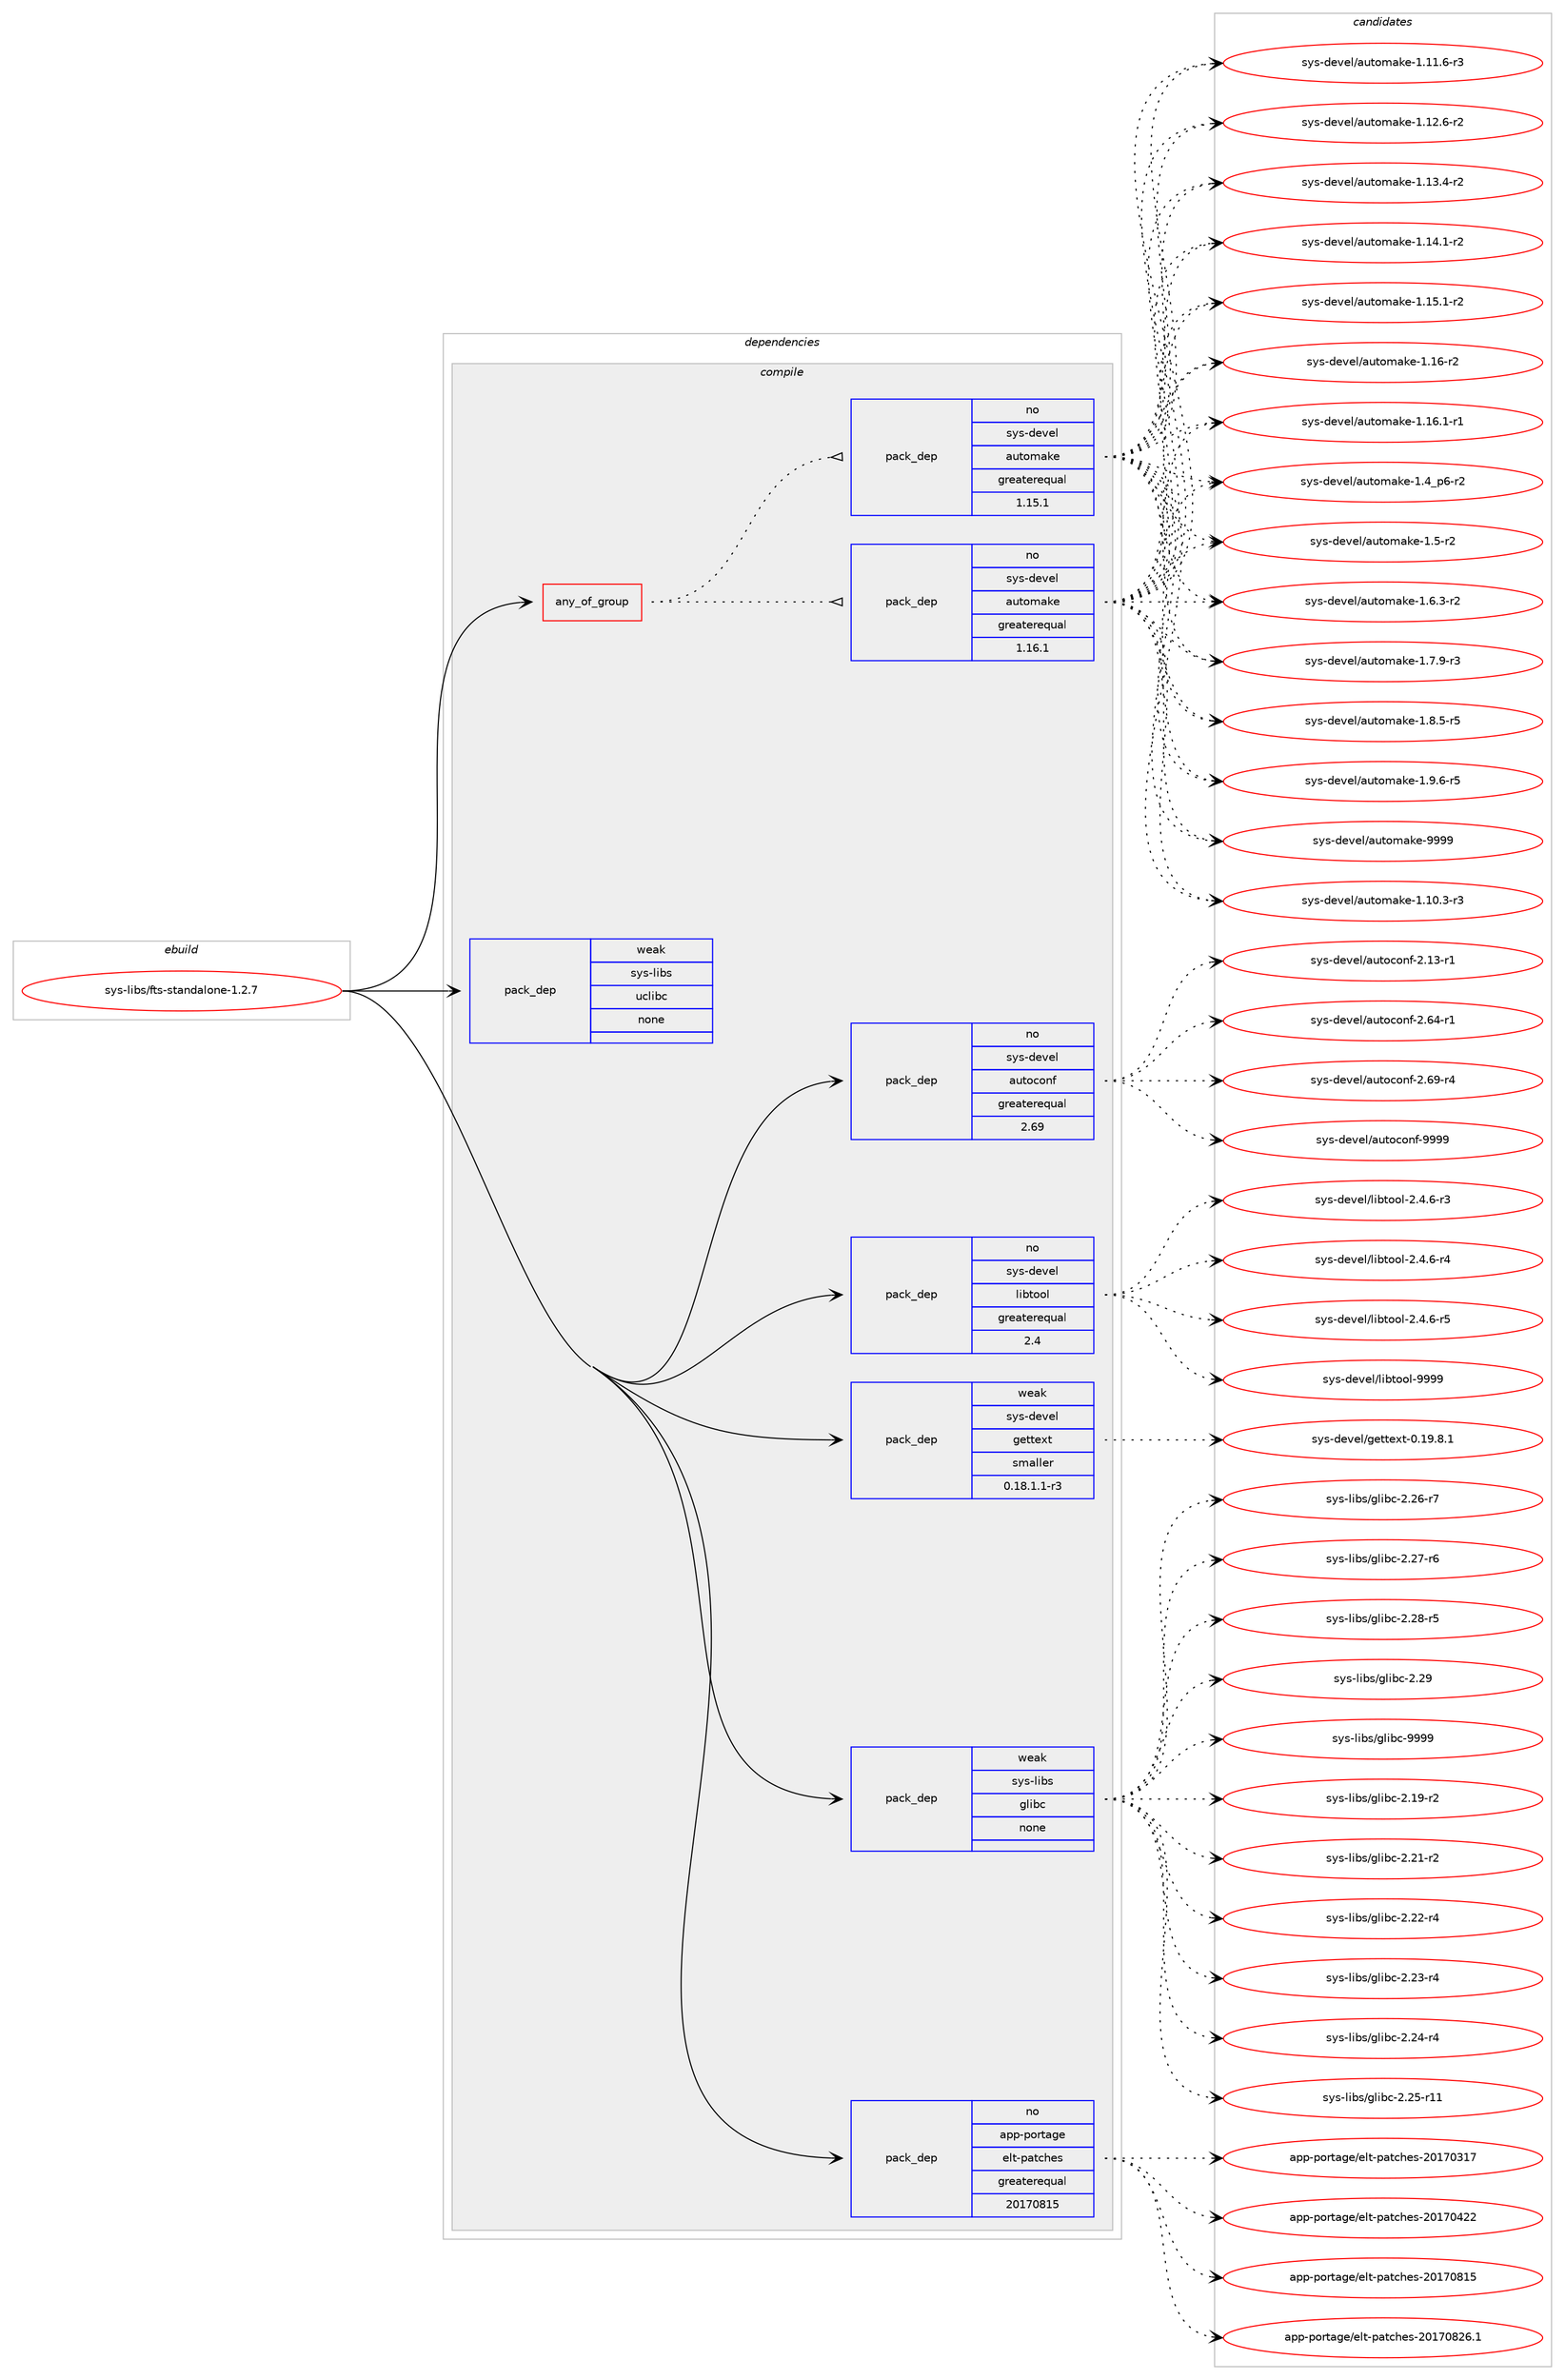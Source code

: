 digraph prolog {

# *************
# Graph options
# *************

newrank=true;
concentrate=true;
compound=true;
graph [rankdir=LR,fontname=Helvetica,fontsize=10,ranksep=1.5];#, ranksep=2.5, nodesep=0.2];
edge  [arrowhead=vee];
node  [fontname=Helvetica,fontsize=10];

# **********
# The ebuild
# **********

subgraph cluster_leftcol {
color=gray;
rank=same;
label=<<i>ebuild</i>>;
id [label="sys-libs/fts-standalone-1.2.7", color=red, width=4, href="../sys-libs/fts-standalone-1.2.7.svg"];
}

# ****************
# The dependencies
# ****************

subgraph cluster_midcol {
color=gray;
label=<<i>dependencies</i>>;
subgraph cluster_compile {
fillcolor="#eeeeee";
style=filled;
label=<<i>compile</i>>;
subgraph any27666 {
dependency1737011 [label=<<TABLE BORDER="0" CELLBORDER="1" CELLSPACING="0" CELLPADDING="4"><TR><TD CELLPADDING="10">any_of_group</TD></TR></TABLE>>, shape=none, color=red];subgraph pack1246807 {
dependency1737012 [label=<<TABLE BORDER="0" CELLBORDER="1" CELLSPACING="0" CELLPADDING="4" WIDTH="220"><TR><TD ROWSPAN="6" CELLPADDING="30">pack_dep</TD></TR><TR><TD WIDTH="110">no</TD></TR><TR><TD>sys-devel</TD></TR><TR><TD>automake</TD></TR><TR><TD>greaterequal</TD></TR><TR><TD>1.16.1</TD></TR></TABLE>>, shape=none, color=blue];
}
dependency1737011:e -> dependency1737012:w [weight=20,style="dotted",arrowhead="oinv"];
subgraph pack1246808 {
dependency1737013 [label=<<TABLE BORDER="0" CELLBORDER="1" CELLSPACING="0" CELLPADDING="4" WIDTH="220"><TR><TD ROWSPAN="6" CELLPADDING="30">pack_dep</TD></TR><TR><TD WIDTH="110">no</TD></TR><TR><TD>sys-devel</TD></TR><TR><TD>automake</TD></TR><TR><TD>greaterequal</TD></TR><TR><TD>1.15.1</TD></TR></TABLE>>, shape=none, color=blue];
}
dependency1737011:e -> dependency1737013:w [weight=20,style="dotted",arrowhead="oinv"];
}
id:e -> dependency1737011:w [weight=20,style="solid",arrowhead="vee"];
subgraph pack1246809 {
dependency1737014 [label=<<TABLE BORDER="0" CELLBORDER="1" CELLSPACING="0" CELLPADDING="4" WIDTH="220"><TR><TD ROWSPAN="6" CELLPADDING="30">pack_dep</TD></TR><TR><TD WIDTH="110">no</TD></TR><TR><TD>app-portage</TD></TR><TR><TD>elt-patches</TD></TR><TR><TD>greaterequal</TD></TR><TR><TD>20170815</TD></TR></TABLE>>, shape=none, color=blue];
}
id:e -> dependency1737014:w [weight=20,style="solid",arrowhead="vee"];
subgraph pack1246810 {
dependency1737015 [label=<<TABLE BORDER="0" CELLBORDER="1" CELLSPACING="0" CELLPADDING="4" WIDTH="220"><TR><TD ROWSPAN="6" CELLPADDING="30">pack_dep</TD></TR><TR><TD WIDTH="110">no</TD></TR><TR><TD>sys-devel</TD></TR><TR><TD>autoconf</TD></TR><TR><TD>greaterequal</TD></TR><TR><TD>2.69</TD></TR></TABLE>>, shape=none, color=blue];
}
id:e -> dependency1737015:w [weight=20,style="solid",arrowhead="vee"];
subgraph pack1246811 {
dependency1737016 [label=<<TABLE BORDER="0" CELLBORDER="1" CELLSPACING="0" CELLPADDING="4" WIDTH="220"><TR><TD ROWSPAN="6" CELLPADDING="30">pack_dep</TD></TR><TR><TD WIDTH="110">no</TD></TR><TR><TD>sys-devel</TD></TR><TR><TD>libtool</TD></TR><TR><TD>greaterequal</TD></TR><TR><TD>2.4</TD></TR></TABLE>>, shape=none, color=blue];
}
id:e -> dependency1737016:w [weight=20,style="solid",arrowhead="vee"];
subgraph pack1246812 {
dependency1737017 [label=<<TABLE BORDER="0" CELLBORDER="1" CELLSPACING="0" CELLPADDING="4" WIDTH="220"><TR><TD ROWSPAN="6" CELLPADDING="30">pack_dep</TD></TR><TR><TD WIDTH="110">weak</TD></TR><TR><TD>sys-devel</TD></TR><TR><TD>gettext</TD></TR><TR><TD>smaller</TD></TR><TR><TD>0.18.1.1-r3</TD></TR></TABLE>>, shape=none, color=blue];
}
id:e -> dependency1737017:w [weight=20,style="solid",arrowhead="vee"];
subgraph pack1246813 {
dependency1737018 [label=<<TABLE BORDER="0" CELLBORDER="1" CELLSPACING="0" CELLPADDING="4" WIDTH="220"><TR><TD ROWSPAN="6" CELLPADDING="30">pack_dep</TD></TR><TR><TD WIDTH="110">weak</TD></TR><TR><TD>sys-libs</TD></TR><TR><TD>glibc</TD></TR><TR><TD>none</TD></TR><TR><TD></TD></TR></TABLE>>, shape=none, color=blue];
}
id:e -> dependency1737018:w [weight=20,style="solid",arrowhead="vee"];
subgraph pack1246814 {
dependency1737019 [label=<<TABLE BORDER="0" CELLBORDER="1" CELLSPACING="0" CELLPADDING="4" WIDTH="220"><TR><TD ROWSPAN="6" CELLPADDING="30">pack_dep</TD></TR><TR><TD WIDTH="110">weak</TD></TR><TR><TD>sys-libs</TD></TR><TR><TD>uclibc</TD></TR><TR><TD>none</TD></TR><TR><TD></TD></TR></TABLE>>, shape=none, color=blue];
}
id:e -> dependency1737019:w [weight=20,style="solid",arrowhead="vee"];
}
subgraph cluster_compileandrun {
fillcolor="#eeeeee";
style=filled;
label=<<i>compile and run</i>>;
}
subgraph cluster_run {
fillcolor="#eeeeee";
style=filled;
label=<<i>run</i>>;
}
}

# **************
# The candidates
# **************

subgraph cluster_choices {
rank=same;
color=gray;
label=<<i>candidates</i>>;

subgraph choice1246807 {
color=black;
nodesep=1;
choice11512111545100101118101108479711711611110997107101454946494846514511451 [label="sys-devel/automake-1.10.3-r3", color=red, width=4,href="../sys-devel/automake-1.10.3-r3.svg"];
choice11512111545100101118101108479711711611110997107101454946494946544511451 [label="sys-devel/automake-1.11.6-r3", color=red, width=4,href="../sys-devel/automake-1.11.6-r3.svg"];
choice11512111545100101118101108479711711611110997107101454946495046544511450 [label="sys-devel/automake-1.12.6-r2", color=red, width=4,href="../sys-devel/automake-1.12.6-r2.svg"];
choice11512111545100101118101108479711711611110997107101454946495146524511450 [label="sys-devel/automake-1.13.4-r2", color=red, width=4,href="../sys-devel/automake-1.13.4-r2.svg"];
choice11512111545100101118101108479711711611110997107101454946495246494511450 [label="sys-devel/automake-1.14.1-r2", color=red, width=4,href="../sys-devel/automake-1.14.1-r2.svg"];
choice11512111545100101118101108479711711611110997107101454946495346494511450 [label="sys-devel/automake-1.15.1-r2", color=red, width=4,href="../sys-devel/automake-1.15.1-r2.svg"];
choice1151211154510010111810110847971171161111099710710145494649544511450 [label="sys-devel/automake-1.16-r2", color=red, width=4,href="../sys-devel/automake-1.16-r2.svg"];
choice11512111545100101118101108479711711611110997107101454946495446494511449 [label="sys-devel/automake-1.16.1-r1", color=red, width=4,href="../sys-devel/automake-1.16.1-r1.svg"];
choice115121115451001011181011084797117116111109971071014549465295112544511450 [label="sys-devel/automake-1.4_p6-r2", color=red, width=4,href="../sys-devel/automake-1.4_p6-r2.svg"];
choice11512111545100101118101108479711711611110997107101454946534511450 [label="sys-devel/automake-1.5-r2", color=red, width=4,href="../sys-devel/automake-1.5-r2.svg"];
choice115121115451001011181011084797117116111109971071014549465446514511450 [label="sys-devel/automake-1.6.3-r2", color=red, width=4,href="../sys-devel/automake-1.6.3-r2.svg"];
choice115121115451001011181011084797117116111109971071014549465546574511451 [label="sys-devel/automake-1.7.9-r3", color=red, width=4,href="../sys-devel/automake-1.7.9-r3.svg"];
choice115121115451001011181011084797117116111109971071014549465646534511453 [label="sys-devel/automake-1.8.5-r5", color=red, width=4,href="../sys-devel/automake-1.8.5-r5.svg"];
choice115121115451001011181011084797117116111109971071014549465746544511453 [label="sys-devel/automake-1.9.6-r5", color=red, width=4,href="../sys-devel/automake-1.9.6-r5.svg"];
choice115121115451001011181011084797117116111109971071014557575757 [label="sys-devel/automake-9999", color=red, width=4,href="../sys-devel/automake-9999.svg"];
dependency1737012:e -> choice11512111545100101118101108479711711611110997107101454946494846514511451:w [style=dotted,weight="100"];
dependency1737012:e -> choice11512111545100101118101108479711711611110997107101454946494946544511451:w [style=dotted,weight="100"];
dependency1737012:e -> choice11512111545100101118101108479711711611110997107101454946495046544511450:w [style=dotted,weight="100"];
dependency1737012:e -> choice11512111545100101118101108479711711611110997107101454946495146524511450:w [style=dotted,weight="100"];
dependency1737012:e -> choice11512111545100101118101108479711711611110997107101454946495246494511450:w [style=dotted,weight="100"];
dependency1737012:e -> choice11512111545100101118101108479711711611110997107101454946495346494511450:w [style=dotted,weight="100"];
dependency1737012:e -> choice1151211154510010111810110847971171161111099710710145494649544511450:w [style=dotted,weight="100"];
dependency1737012:e -> choice11512111545100101118101108479711711611110997107101454946495446494511449:w [style=dotted,weight="100"];
dependency1737012:e -> choice115121115451001011181011084797117116111109971071014549465295112544511450:w [style=dotted,weight="100"];
dependency1737012:e -> choice11512111545100101118101108479711711611110997107101454946534511450:w [style=dotted,weight="100"];
dependency1737012:e -> choice115121115451001011181011084797117116111109971071014549465446514511450:w [style=dotted,weight="100"];
dependency1737012:e -> choice115121115451001011181011084797117116111109971071014549465546574511451:w [style=dotted,weight="100"];
dependency1737012:e -> choice115121115451001011181011084797117116111109971071014549465646534511453:w [style=dotted,weight="100"];
dependency1737012:e -> choice115121115451001011181011084797117116111109971071014549465746544511453:w [style=dotted,weight="100"];
dependency1737012:e -> choice115121115451001011181011084797117116111109971071014557575757:w [style=dotted,weight="100"];
}
subgraph choice1246808 {
color=black;
nodesep=1;
choice11512111545100101118101108479711711611110997107101454946494846514511451 [label="sys-devel/automake-1.10.3-r3", color=red, width=4,href="../sys-devel/automake-1.10.3-r3.svg"];
choice11512111545100101118101108479711711611110997107101454946494946544511451 [label="sys-devel/automake-1.11.6-r3", color=red, width=4,href="../sys-devel/automake-1.11.6-r3.svg"];
choice11512111545100101118101108479711711611110997107101454946495046544511450 [label="sys-devel/automake-1.12.6-r2", color=red, width=4,href="../sys-devel/automake-1.12.6-r2.svg"];
choice11512111545100101118101108479711711611110997107101454946495146524511450 [label="sys-devel/automake-1.13.4-r2", color=red, width=4,href="../sys-devel/automake-1.13.4-r2.svg"];
choice11512111545100101118101108479711711611110997107101454946495246494511450 [label="sys-devel/automake-1.14.1-r2", color=red, width=4,href="../sys-devel/automake-1.14.1-r2.svg"];
choice11512111545100101118101108479711711611110997107101454946495346494511450 [label="sys-devel/automake-1.15.1-r2", color=red, width=4,href="../sys-devel/automake-1.15.1-r2.svg"];
choice1151211154510010111810110847971171161111099710710145494649544511450 [label="sys-devel/automake-1.16-r2", color=red, width=4,href="../sys-devel/automake-1.16-r2.svg"];
choice11512111545100101118101108479711711611110997107101454946495446494511449 [label="sys-devel/automake-1.16.1-r1", color=red, width=4,href="../sys-devel/automake-1.16.1-r1.svg"];
choice115121115451001011181011084797117116111109971071014549465295112544511450 [label="sys-devel/automake-1.4_p6-r2", color=red, width=4,href="../sys-devel/automake-1.4_p6-r2.svg"];
choice11512111545100101118101108479711711611110997107101454946534511450 [label="sys-devel/automake-1.5-r2", color=red, width=4,href="../sys-devel/automake-1.5-r2.svg"];
choice115121115451001011181011084797117116111109971071014549465446514511450 [label="sys-devel/automake-1.6.3-r2", color=red, width=4,href="../sys-devel/automake-1.6.3-r2.svg"];
choice115121115451001011181011084797117116111109971071014549465546574511451 [label="sys-devel/automake-1.7.9-r3", color=red, width=4,href="../sys-devel/automake-1.7.9-r3.svg"];
choice115121115451001011181011084797117116111109971071014549465646534511453 [label="sys-devel/automake-1.8.5-r5", color=red, width=4,href="../sys-devel/automake-1.8.5-r5.svg"];
choice115121115451001011181011084797117116111109971071014549465746544511453 [label="sys-devel/automake-1.9.6-r5", color=red, width=4,href="../sys-devel/automake-1.9.6-r5.svg"];
choice115121115451001011181011084797117116111109971071014557575757 [label="sys-devel/automake-9999", color=red, width=4,href="../sys-devel/automake-9999.svg"];
dependency1737013:e -> choice11512111545100101118101108479711711611110997107101454946494846514511451:w [style=dotted,weight="100"];
dependency1737013:e -> choice11512111545100101118101108479711711611110997107101454946494946544511451:w [style=dotted,weight="100"];
dependency1737013:e -> choice11512111545100101118101108479711711611110997107101454946495046544511450:w [style=dotted,weight="100"];
dependency1737013:e -> choice11512111545100101118101108479711711611110997107101454946495146524511450:w [style=dotted,weight="100"];
dependency1737013:e -> choice11512111545100101118101108479711711611110997107101454946495246494511450:w [style=dotted,weight="100"];
dependency1737013:e -> choice11512111545100101118101108479711711611110997107101454946495346494511450:w [style=dotted,weight="100"];
dependency1737013:e -> choice1151211154510010111810110847971171161111099710710145494649544511450:w [style=dotted,weight="100"];
dependency1737013:e -> choice11512111545100101118101108479711711611110997107101454946495446494511449:w [style=dotted,weight="100"];
dependency1737013:e -> choice115121115451001011181011084797117116111109971071014549465295112544511450:w [style=dotted,weight="100"];
dependency1737013:e -> choice11512111545100101118101108479711711611110997107101454946534511450:w [style=dotted,weight="100"];
dependency1737013:e -> choice115121115451001011181011084797117116111109971071014549465446514511450:w [style=dotted,weight="100"];
dependency1737013:e -> choice115121115451001011181011084797117116111109971071014549465546574511451:w [style=dotted,weight="100"];
dependency1737013:e -> choice115121115451001011181011084797117116111109971071014549465646534511453:w [style=dotted,weight="100"];
dependency1737013:e -> choice115121115451001011181011084797117116111109971071014549465746544511453:w [style=dotted,weight="100"];
dependency1737013:e -> choice115121115451001011181011084797117116111109971071014557575757:w [style=dotted,weight="100"];
}
subgraph choice1246809 {
color=black;
nodesep=1;
choice97112112451121111141169710310147101108116451129711699104101115455048495548514955 [label="app-portage/elt-patches-20170317", color=red, width=4,href="../app-portage/elt-patches-20170317.svg"];
choice97112112451121111141169710310147101108116451129711699104101115455048495548525050 [label="app-portage/elt-patches-20170422", color=red, width=4,href="../app-portage/elt-patches-20170422.svg"];
choice97112112451121111141169710310147101108116451129711699104101115455048495548564953 [label="app-portage/elt-patches-20170815", color=red, width=4,href="../app-portage/elt-patches-20170815.svg"];
choice971121124511211111411697103101471011081164511297116991041011154550484955485650544649 [label="app-portage/elt-patches-20170826.1", color=red, width=4,href="../app-portage/elt-patches-20170826.1.svg"];
dependency1737014:e -> choice97112112451121111141169710310147101108116451129711699104101115455048495548514955:w [style=dotted,weight="100"];
dependency1737014:e -> choice97112112451121111141169710310147101108116451129711699104101115455048495548525050:w [style=dotted,weight="100"];
dependency1737014:e -> choice97112112451121111141169710310147101108116451129711699104101115455048495548564953:w [style=dotted,weight="100"];
dependency1737014:e -> choice971121124511211111411697103101471011081164511297116991041011154550484955485650544649:w [style=dotted,weight="100"];
}
subgraph choice1246810 {
color=black;
nodesep=1;
choice1151211154510010111810110847971171161119911111010245504649514511449 [label="sys-devel/autoconf-2.13-r1", color=red, width=4,href="../sys-devel/autoconf-2.13-r1.svg"];
choice1151211154510010111810110847971171161119911111010245504654524511449 [label="sys-devel/autoconf-2.64-r1", color=red, width=4,href="../sys-devel/autoconf-2.64-r1.svg"];
choice1151211154510010111810110847971171161119911111010245504654574511452 [label="sys-devel/autoconf-2.69-r4", color=red, width=4,href="../sys-devel/autoconf-2.69-r4.svg"];
choice115121115451001011181011084797117116111991111101024557575757 [label="sys-devel/autoconf-9999", color=red, width=4,href="../sys-devel/autoconf-9999.svg"];
dependency1737015:e -> choice1151211154510010111810110847971171161119911111010245504649514511449:w [style=dotted,weight="100"];
dependency1737015:e -> choice1151211154510010111810110847971171161119911111010245504654524511449:w [style=dotted,weight="100"];
dependency1737015:e -> choice1151211154510010111810110847971171161119911111010245504654574511452:w [style=dotted,weight="100"];
dependency1737015:e -> choice115121115451001011181011084797117116111991111101024557575757:w [style=dotted,weight="100"];
}
subgraph choice1246811 {
color=black;
nodesep=1;
choice1151211154510010111810110847108105981161111111084550465246544511451 [label="sys-devel/libtool-2.4.6-r3", color=red, width=4,href="../sys-devel/libtool-2.4.6-r3.svg"];
choice1151211154510010111810110847108105981161111111084550465246544511452 [label="sys-devel/libtool-2.4.6-r4", color=red, width=4,href="../sys-devel/libtool-2.4.6-r4.svg"];
choice1151211154510010111810110847108105981161111111084550465246544511453 [label="sys-devel/libtool-2.4.6-r5", color=red, width=4,href="../sys-devel/libtool-2.4.6-r5.svg"];
choice1151211154510010111810110847108105981161111111084557575757 [label="sys-devel/libtool-9999", color=red, width=4,href="../sys-devel/libtool-9999.svg"];
dependency1737016:e -> choice1151211154510010111810110847108105981161111111084550465246544511451:w [style=dotted,weight="100"];
dependency1737016:e -> choice1151211154510010111810110847108105981161111111084550465246544511452:w [style=dotted,weight="100"];
dependency1737016:e -> choice1151211154510010111810110847108105981161111111084550465246544511453:w [style=dotted,weight="100"];
dependency1737016:e -> choice1151211154510010111810110847108105981161111111084557575757:w [style=dotted,weight="100"];
}
subgraph choice1246812 {
color=black;
nodesep=1;
choice1151211154510010111810110847103101116116101120116454846495746564649 [label="sys-devel/gettext-0.19.8.1", color=red, width=4,href="../sys-devel/gettext-0.19.8.1.svg"];
dependency1737017:e -> choice1151211154510010111810110847103101116116101120116454846495746564649:w [style=dotted,weight="100"];
}
subgraph choice1246813 {
color=black;
nodesep=1;
choice115121115451081059811547103108105989945504649574511450 [label="sys-libs/glibc-2.19-r2", color=red, width=4,href="../sys-libs/glibc-2.19-r2.svg"];
choice115121115451081059811547103108105989945504650494511450 [label="sys-libs/glibc-2.21-r2", color=red, width=4,href="../sys-libs/glibc-2.21-r2.svg"];
choice115121115451081059811547103108105989945504650504511452 [label="sys-libs/glibc-2.22-r4", color=red, width=4,href="../sys-libs/glibc-2.22-r4.svg"];
choice115121115451081059811547103108105989945504650514511452 [label="sys-libs/glibc-2.23-r4", color=red, width=4,href="../sys-libs/glibc-2.23-r4.svg"];
choice115121115451081059811547103108105989945504650524511452 [label="sys-libs/glibc-2.24-r4", color=red, width=4,href="../sys-libs/glibc-2.24-r4.svg"];
choice11512111545108105981154710310810598994550465053451144949 [label="sys-libs/glibc-2.25-r11", color=red, width=4,href="../sys-libs/glibc-2.25-r11.svg"];
choice115121115451081059811547103108105989945504650544511455 [label="sys-libs/glibc-2.26-r7", color=red, width=4,href="../sys-libs/glibc-2.26-r7.svg"];
choice115121115451081059811547103108105989945504650554511454 [label="sys-libs/glibc-2.27-r6", color=red, width=4,href="../sys-libs/glibc-2.27-r6.svg"];
choice115121115451081059811547103108105989945504650564511453 [label="sys-libs/glibc-2.28-r5", color=red, width=4,href="../sys-libs/glibc-2.28-r5.svg"];
choice11512111545108105981154710310810598994550465057 [label="sys-libs/glibc-2.29", color=red, width=4,href="../sys-libs/glibc-2.29.svg"];
choice11512111545108105981154710310810598994557575757 [label="sys-libs/glibc-9999", color=red, width=4,href="../sys-libs/glibc-9999.svg"];
dependency1737018:e -> choice115121115451081059811547103108105989945504649574511450:w [style=dotted,weight="100"];
dependency1737018:e -> choice115121115451081059811547103108105989945504650494511450:w [style=dotted,weight="100"];
dependency1737018:e -> choice115121115451081059811547103108105989945504650504511452:w [style=dotted,weight="100"];
dependency1737018:e -> choice115121115451081059811547103108105989945504650514511452:w [style=dotted,weight="100"];
dependency1737018:e -> choice115121115451081059811547103108105989945504650524511452:w [style=dotted,weight="100"];
dependency1737018:e -> choice11512111545108105981154710310810598994550465053451144949:w [style=dotted,weight="100"];
dependency1737018:e -> choice115121115451081059811547103108105989945504650544511455:w [style=dotted,weight="100"];
dependency1737018:e -> choice115121115451081059811547103108105989945504650554511454:w [style=dotted,weight="100"];
dependency1737018:e -> choice115121115451081059811547103108105989945504650564511453:w [style=dotted,weight="100"];
dependency1737018:e -> choice11512111545108105981154710310810598994550465057:w [style=dotted,weight="100"];
dependency1737018:e -> choice11512111545108105981154710310810598994557575757:w [style=dotted,weight="100"];
}
subgraph choice1246814 {
color=black;
nodesep=1;
}
}

}

